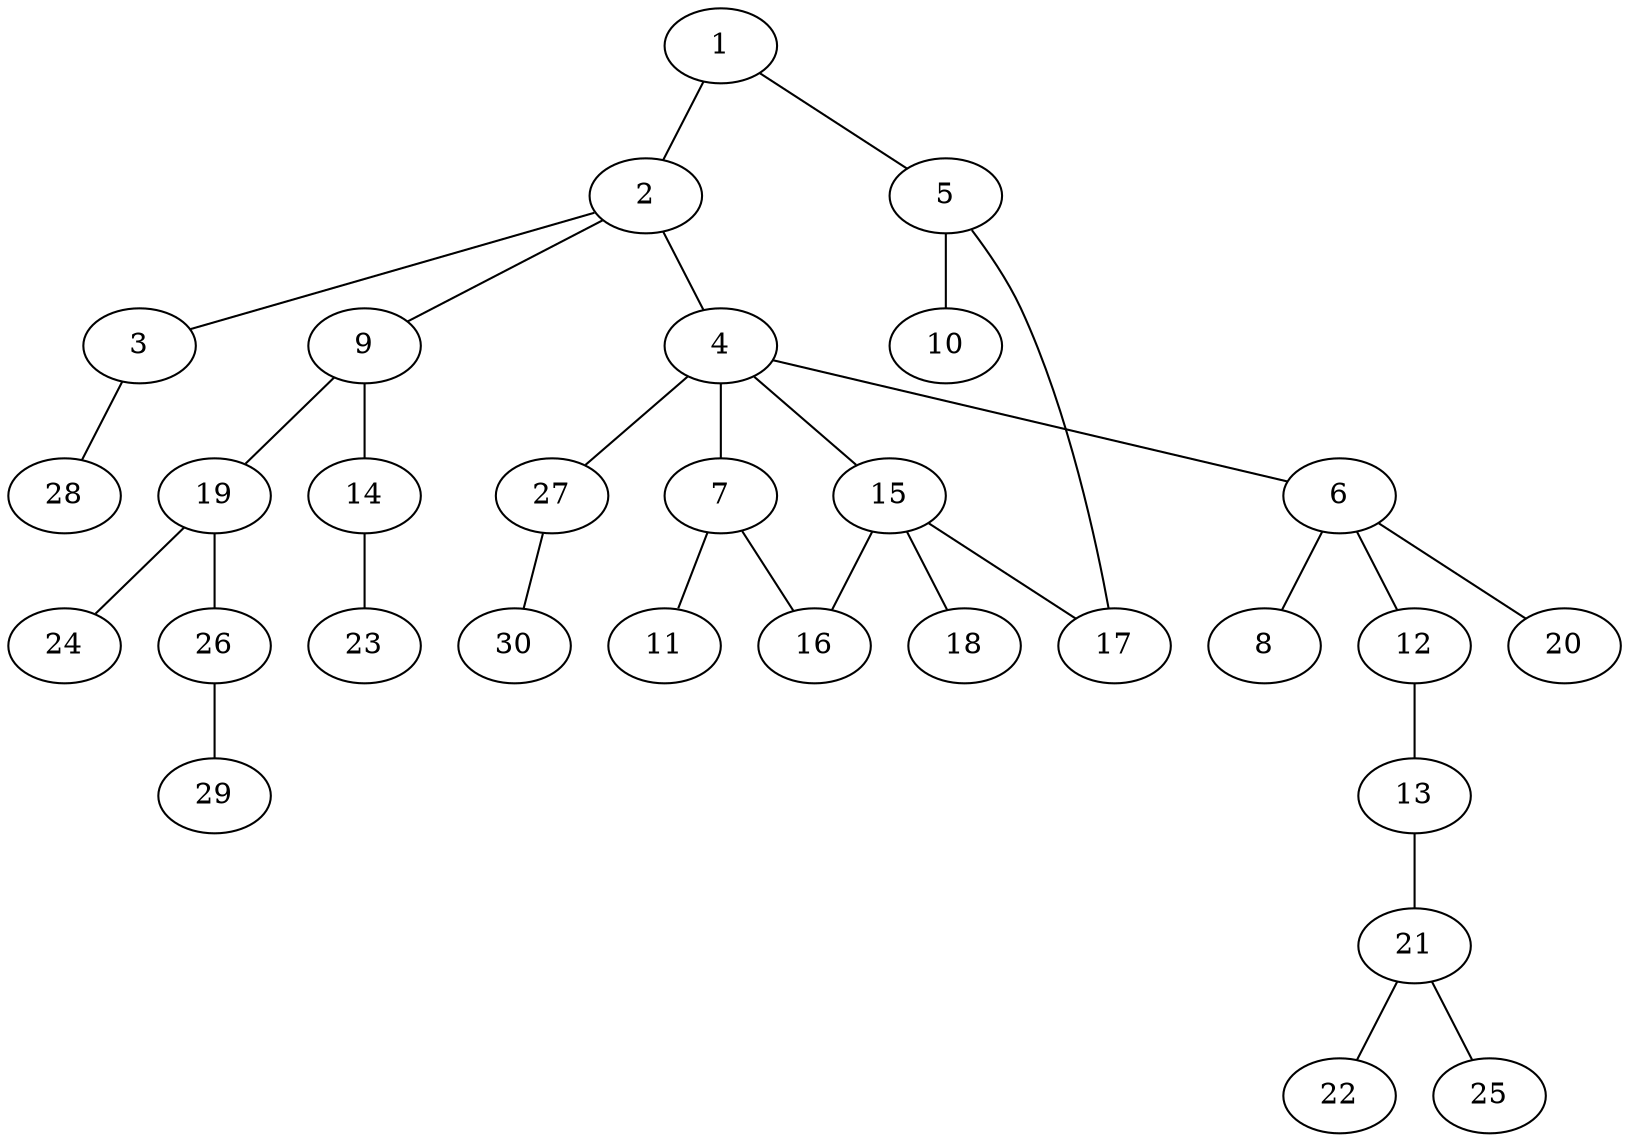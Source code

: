 graph graphname {1--2
1--5
2--3
2--4
2--9
3--28
4--6
4--7
4--15
4--27
5--10
5--17
6--8
6--12
6--20
7--11
7--16
9--14
9--19
12--13
13--21
14--23
15--16
15--17
15--18
19--24
19--26
21--22
21--25
26--29
27--30
}
